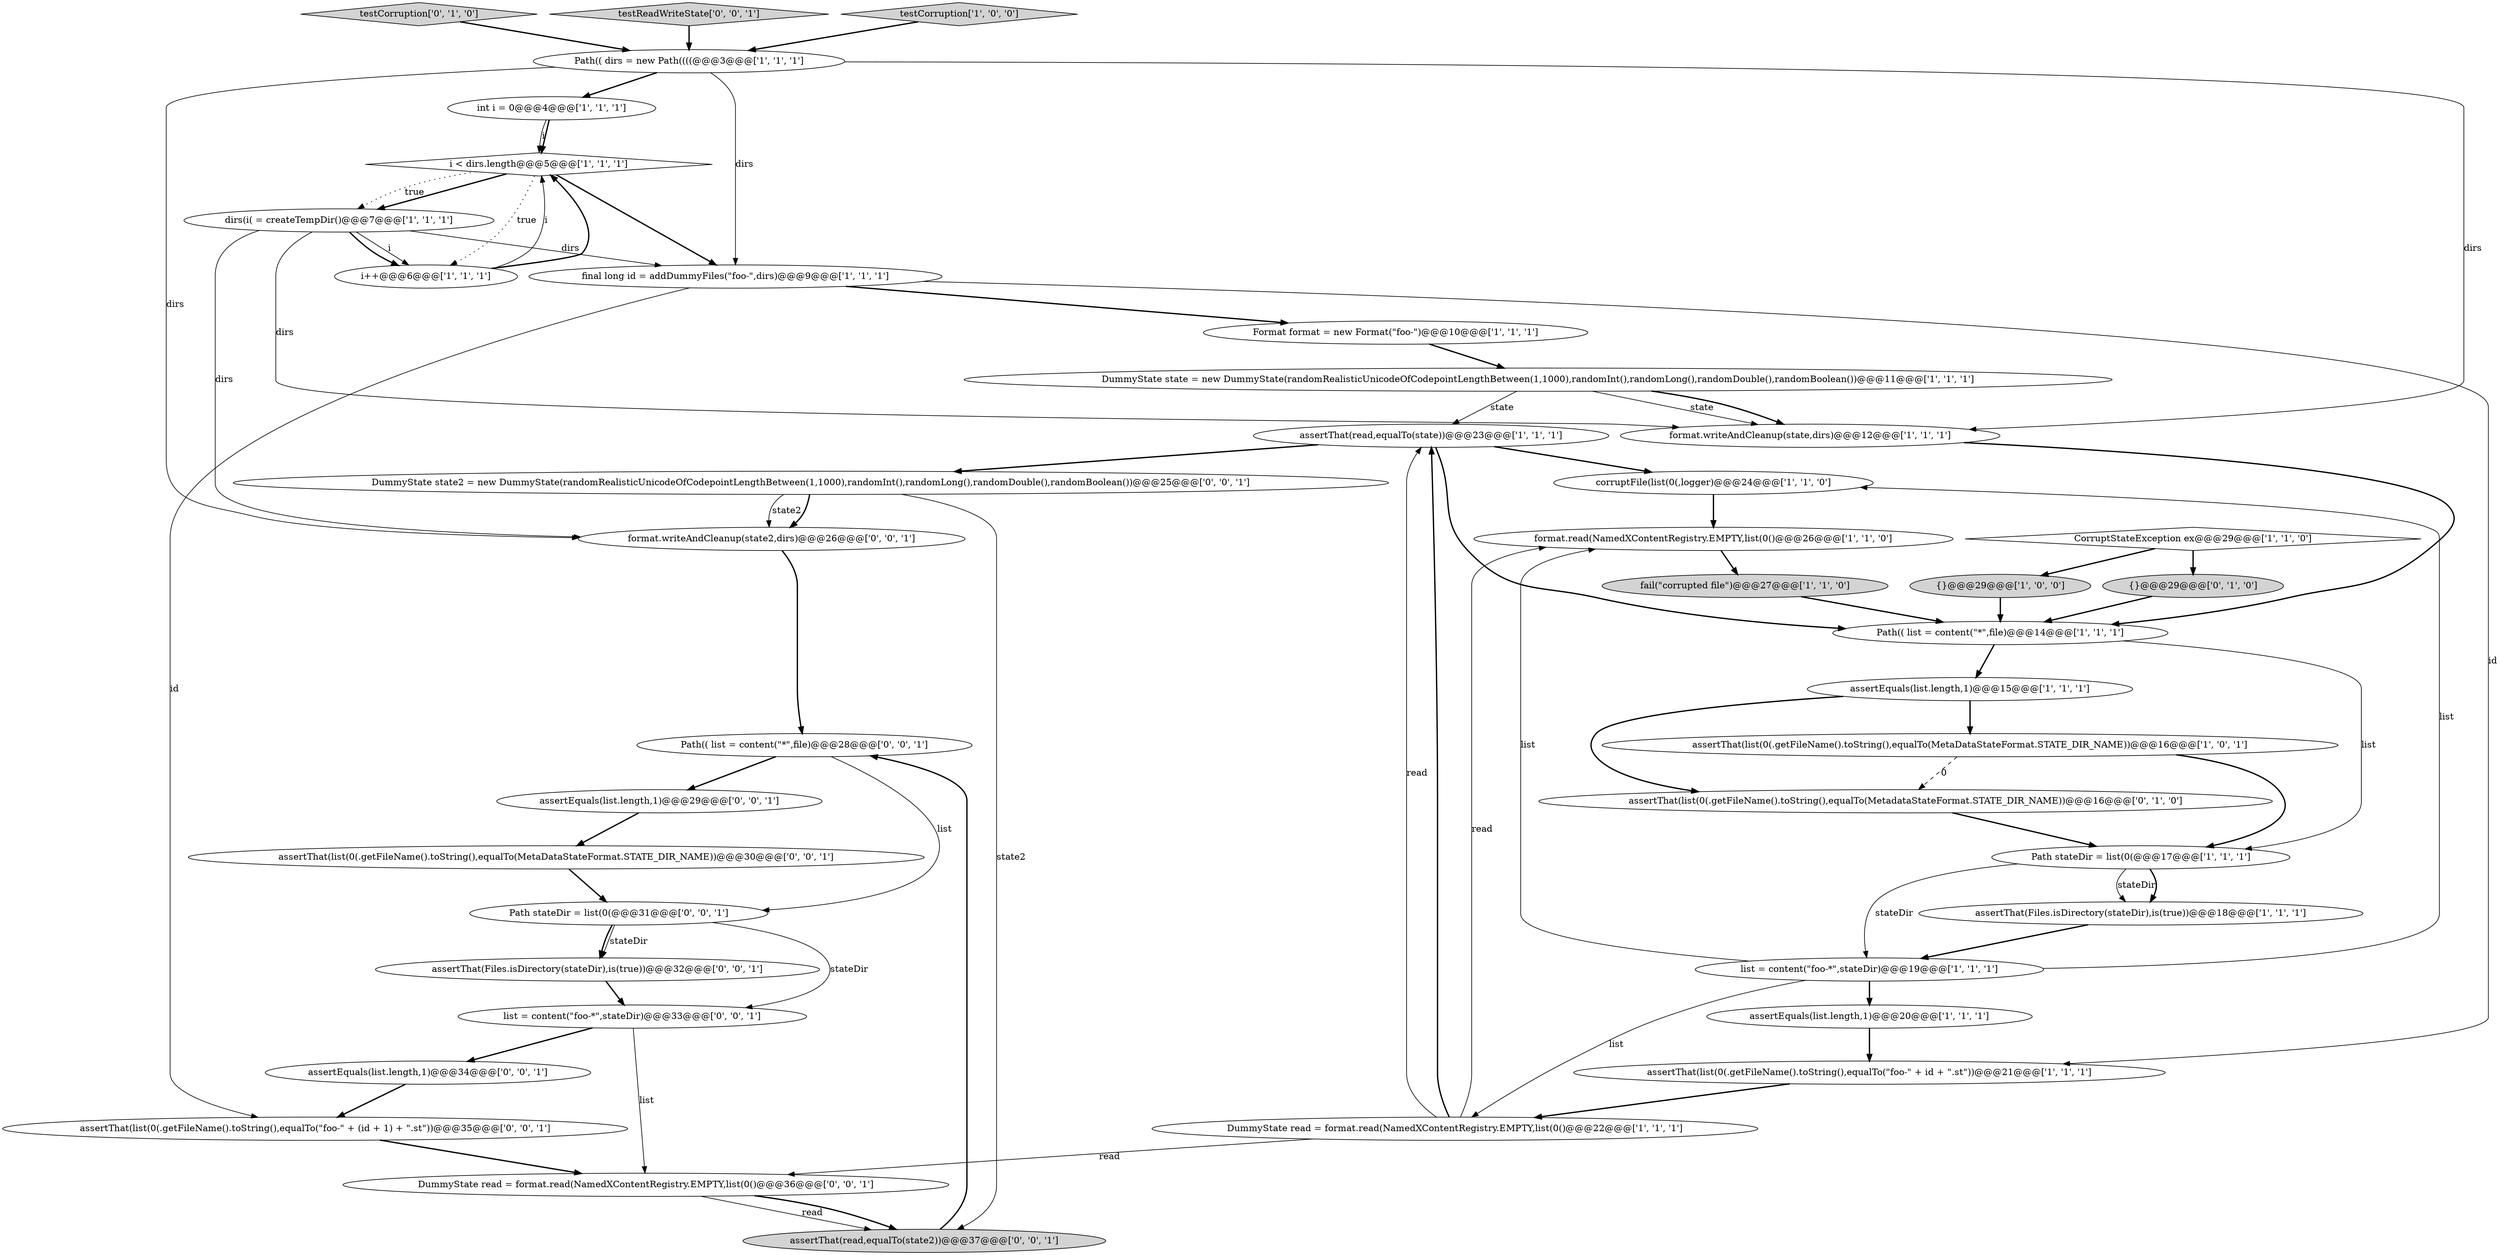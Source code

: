 digraph {
23 [style = filled, label = "i < dirs.length@@@5@@@['1', '1', '1']", fillcolor = white, shape = diamond image = "AAA0AAABBB1BBB"];
28 [style = filled, label = "assertEquals(list.length,1)@@@29@@@['0', '0', '1']", fillcolor = white, shape = ellipse image = "AAA0AAABBB3BBB"];
33 [style = filled, label = "format.writeAndCleanup(state2,dirs)@@@26@@@['0', '0', '1']", fillcolor = white, shape = ellipse image = "AAA0AAABBB3BBB"];
26 [style = filled, label = "testCorruption['0', '1', '0']", fillcolor = lightgray, shape = diamond image = "AAA0AAABBB2BBB"];
6 [style = filled, label = "DummyState read = format.read(NamedXContentRegistry.EMPTY,list(0()@@@22@@@['1', '1', '1']", fillcolor = white, shape = ellipse image = "AAA0AAABBB1BBB"];
24 [style = filled, label = "assertEquals(list.length,1)@@@20@@@['1', '1', '1']", fillcolor = white, shape = ellipse image = "AAA0AAABBB1BBB"];
29 [style = filled, label = "Path(( list = content(\"*\",file)@@@28@@@['0', '0', '1']", fillcolor = white, shape = ellipse image = "AAA0AAABBB3BBB"];
21 [style = filled, label = "int i = 0@@@4@@@['1', '1', '1']", fillcolor = white, shape = ellipse image = "AAA0AAABBB1BBB"];
34 [style = filled, label = "DummyState read = format.read(NamedXContentRegistry.EMPTY,list(0()@@@36@@@['0', '0', '1']", fillcolor = white, shape = ellipse image = "AAA0AAABBB3BBB"];
3 [style = filled, label = "Format format = new Format(\"foo-\")@@@10@@@['1', '1', '1']", fillcolor = white, shape = ellipse image = "AAA0AAABBB1BBB"];
31 [style = filled, label = "testReadWriteState['0', '0', '1']", fillcolor = lightgray, shape = diamond image = "AAA0AAABBB3BBB"];
30 [style = filled, label = "assertThat(list(0(.getFileName().toString(),equalTo(\"foo-\" + (id + 1) + \".st\"))@@@35@@@['0', '0', '1']", fillcolor = white, shape = ellipse image = "AAA0AAABBB3BBB"];
11 [style = filled, label = "assertEquals(list.length,1)@@@15@@@['1', '1', '1']", fillcolor = white, shape = ellipse image = "AAA0AAABBB1BBB"];
14 [style = filled, label = "{}@@@29@@@['1', '0', '0']", fillcolor = lightgray, shape = ellipse image = "AAA0AAABBB1BBB"];
18 [style = filled, label = "assertThat(list(0(.getFileName().toString(),equalTo(\"foo-\" + id + \".st\"))@@@21@@@['1', '1', '1']", fillcolor = white, shape = ellipse image = "AAA0AAABBB1BBB"];
38 [style = filled, label = "DummyState state2 = new DummyState(randomRealisticUnicodeOfCodepointLengthBetween(1,1000),randomInt(),randomLong(),randomDouble(),randomBoolean())@@@25@@@['0', '0', '1']", fillcolor = white, shape = ellipse image = "AAA0AAABBB3BBB"];
0 [style = filled, label = "Path stateDir = list(0(@@@17@@@['1', '1', '1']", fillcolor = white, shape = ellipse image = "AAA0AAABBB1BBB"];
35 [style = filled, label = "assertEquals(list.length,1)@@@34@@@['0', '0', '1']", fillcolor = white, shape = ellipse image = "AAA0AAABBB3BBB"];
36 [style = filled, label = "assertThat(Files.isDirectory(stateDir),is(true))@@@32@@@['0', '0', '1']", fillcolor = white, shape = ellipse image = "AAA0AAABBB3BBB"];
9 [style = filled, label = "Path(( dirs = new Path((((@@@3@@@['1', '1', '1']", fillcolor = white, shape = ellipse image = "AAA0AAABBB1BBB"];
5 [style = filled, label = "assertThat(list(0(.getFileName().toString(),equalTo(MetaDataStateFormat.STATE_DIR_NAME))@@@16@@@['1', '0', '1']", fillcolor = white, shape = ellipse image = "AAA0AAABBB1BBB"];
15 [style = filled, label = "CorruptStateException ex@@@29@@@['1', '1', '0']", fillcolor = white, shape = diamond image = "AAA0AAABBB1BBB"];
25 [style = filled, label = "{}@@@29@@@['0', '1', '0']", fillcolor = lightgray, shape = ellipse image = "AAA0AAABBB2BBB"];
16 [style = filled, label = "final long id = addDummyFiles(\"foo-\",dirs)@@@9@@@['1', '1', '1']", fillcolor = white, shape = ellipse image = "AAA0AAABBB1BBB"];
19 [style = filled, label = "testCorruption['1', '0', '0']", fillcolor = lightgray, shape = diamond image = "AAA0AAABBB1BBB"];
10 [style = filled, label = "dirs(i( = createTempDir()@@@7@@@['1', '1', '1']", fillcolor = white, shape = ellipse image = "AAA0AAABBB1BBB"];
39 [style = filled, label = "assertThat(list(0(.getFileName().toString(),equalTo(MetaDataStateFormat.STATE_DIR_NAME))@@@30@@@['0', '0', '1']", fillcolor = white, shape = ellipse image = "AAA0AAABBB3BBB"];
8 [style = filled, label = "fail(\"corrupted file\")@@@27@@@['1', '1', '0']", fillcolor = lightgray, shape = ellipse image = "AAA0AAABBB1BBB"];
20 [style = filled, label = "corruptFile(list(0(,logger)@@@24@@@['1', '1', '0']", fillcolor = white, shape = ellipse image = "AAA0AAABBB1BBB"];
7 [style = filled, label = "assertThat(read,equalTo(state))@@@23@@@['1', '1', '1']", fillcolor = white, shape = ellipse image = "AAA0AAABBB1BBB"];
2 [style = filled, label = "DummyState state = new DummyState(randomRealisticUnicodeOfCodepointLengthBetween(1,1000),randomInt(),randomLong(),randomDouble(),randomBoolean())@@@11@@@['1', '1', '1']", fillcolor = white, shape = ellipse image = "AAA0AAABBB1BBB"];
12 [style = filled, label = "format.writeAndCleanup(state,dirs)@@@12@@@['1', '1', '1']", fillcolor = white, shape = ellipse image = "AAA0AAABBB1BBB"];
13 [style = filled, label = "list = content(\"foo-*\",stateDir)@@@19@@@['1', '1', '1']", fillcolor = white, shape = ellipse image = "AAA0AAABBB1BBB"];
1 [style = filled, label = "assertThat(Files.isDirectory(stateDir),is(true))@@@18@@@['1', '1', '1']", fillcolor = white, shape = ellipse image = "AAA0AAABBB1BBB"];
27 [style = filled, label = "assertThat(list(0(.getFileName().toString(),equalTo(MetadataStateFormat.STATE_DIR_NAME))@@@16@@@['0', '1', '0']", fillcolor = white, shape = ellipse image = "AAA1AAABBB2BBB"];
37 [style = filled, label = "assertThat(read,equalTo(state2))@@@37@@@['0', '0', '1']", fillcolor = lightgray, shape = ellipse image = "AAA0AAABBB3BBB"];
40 [style = filled, label = "Path stateDir = list(0(@@@31@@@['0', '0', '1']", fillcolor = white, shape = ellipse image = "AAA0AAABBB3BBB"];
32 [style = filled, label = "list = content(\"foo-*\",stateDir)@@@33@@@['0', '0', '1']", fillcolor = white, shape = ellipse image = "AAA0AAABBB3BBB"];
4 [style = filled, label = "format.read(NamedXContentRegistry.EMPTY,list(0()@@@26@@@['1', '1', '0']", fillcolor = white, shape = ellipse image = "AAA0AAABBB1BBB"];
17 [style = filled, label = "Path(( list = content(\"*\",file)@@@14@@@['1', '1', '1']", fillcolor = white, shape = ellipse image = "AAA0AAABBB1BBB"];
22 [style = filled, label = "i++@@@6@@@['1', '1', '1']", fillcolor = white, shape = ellipse image = "AAA0AAABBB1BBB"];
14->17 [style = bold, label=""];
2->12 [style = solid, label="state"];
9->33 [style = solid, label="dirs"];
7->38 [style = bold, label=""];
30->34 [style = bold, label=""];
38->37 [style = solid, label="state2"];
29->40 [style = solid, label="list"];
19->9 [style = bold, label=""];
24->18 [style = bold, label=""];
35->30 [style = bold, label=""];
23->10 [style = bold, label=""];
3->2 [style = bold, label=""];
38->33 [style = solid, label="state2"];
31->9 [style = bold, label=""];
40->36 [style = bold, label=""];
40->32 [style = solid, label="stateDir"];
20->4 [style = bold, label=""];
29->28 [style = bold, label=""];
27->0 [style = bold, label=""];
23->10 [style = dotted, label="true"];
23->16 [style = bold, label=""];
0->1 [style = solid, label="stateDir"];
4->8 [style = bold, label=""];
9->21 [style = bold, label=""];
5->27 [style = dashed, label="0"];
13->24 [style = bold, label=""];
7->20 [style = bold, label=""];
8->17 [style = bold, label=""];
25->17 [style = bold, label=""];
26->9 [style = bold, label=""];
13->6 [style = solid, label="list"];
0->1 [style = bold, label=""];
40->36 [style = solid, label="stateDir"];
34->37 [style = solid, label="read"];
13->4 [style = solid, label="list"];
21->23 [style = solid, label="i"];
32->34 [style = solid, label="list"];
11->27 [style = bold, label=""];
9->16 [style = solid, label="dirs"];
16->30 [style = solid, label="id"];
10->22 [style = solid, label="i"];
10->22 [style = bold, label=""];
0->13 [style = solid, label="stateDir"];
37->29 [style = bold, label=""];
5->0 [style = bold, label=""];
12->17 [style = bold, label=""];
32->35 [style = bold, label=""];
22->23 [style = solid, label="i"];
6->7 [style = solid, label="read"];
10->33 [style = solid, label="dirs"];
16->18 [style = solid, label="id"];
23->22 [style = dotted, label="true"];
15->14 [style = bold, label=""];
16->3 [style = bold, label=""];
28->39 [style = bold, label=""];
6->4 [style = solid, label="read"];
17->11 [style = bold, label=""];
36->32 [style = bold, label=""];
7->17 [style = bold, label=""];
10->12 [style = solid, label="dirs"];
6->34 [style = solid, label="read"];
10->16 [style = solid, label="dirs"];
39->40 [style = bold, label=""];
38->33 [style = bold, label=""];
17->0 [style = solid, label="list"];
22->23 [style = bold, label=""];
6->7 [style = bold, label=""];
15->25 [style = bold, label=""];
21->23 [style = bold, label=""];
9->12 [style = solid, label="dirs"];
2->7 [style = solid, label="state"];
13->20 [style = solid, label="list"];
33->29 [style = bold, label=""];
34->37 [style = bold, label=""];
18->6 [style = bold, label=""];
2->12 [style = bold, label=""];
11->5 [style = bold, label=""];
1->13 [style = bold, label=""];
}
